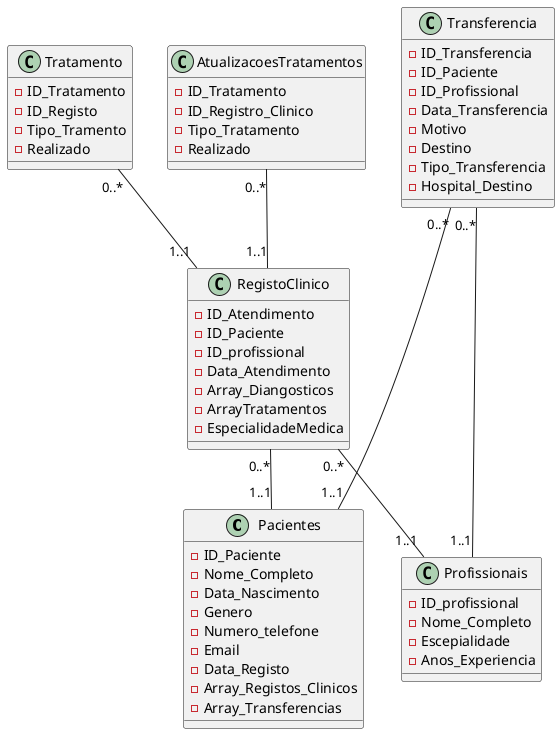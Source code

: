 @startuml ModelacoaBD

/'Neste caso nao será necessario todos os dados do registo
clinicos no paciente apenas o ID, data e secalhar
o que diz que tem uma condição Crónica de ativa

Se calhar até no final nem é preciso ter armazenado os 
registos clinicos e só preciso sim fazer o lookup e depois
fazer um addField, que dependendo dos registos Clinicos
que ele tem é adicionado o tipo de paciente que ele tem
'/
class Pacientes {
    - ID_Paciente
    - Nome_Completo
    - Data_Nascimento
    - Genero 
    - Numero_telefone
    - Email
    - Data_Registo
    - Array_Registos_Clinicos
    - Array_Transferencias
}

class Profissionais {
    - ID_profissional
    - Nome_Completo
    - Escepialidade
    - Anos_Experiencia
}

/'
 O array de diagnosticos possui estes dados:
 - Tipo_Diagnostico
 - Codigo_CID10
 - Descricao_Diagnostico'/
class RegistoClinico {
    - ID_Atendimento
    - ID_Paciente
    - ID_profissional
    - Data_Atendimento
    - Array_Diangosticos
    - ArrayTratamentos
    - EspecialidadeMedica
}

RegistoClinico "0..*" -- "1..1" Pacientes
RegistoClinico "0..*" -- "1..1" Profissionais

/'Os Registos clinicos fomos buscar 
atraces da conexão entre as transferencias
e registos clinicosm pois ambos têm o 
campo ID_Paciente'/

/'O Array de Registos clinicos vai ter
apenas os registos clinicos que obdecem
ao que e pedido no xml'/
class Transferencia {
    - ID_Transferencia
    - ID_Paciente
    - ID_Profissional
    - Data_Transferencia
    - Motivo 
    - Destino 
    - Tipo_Transferencia
    - Hospital_Destino 
}

Transferencia "0..*" --- "1..1" Pacientes
Transferencia "0..*" --- "1..1" Profissionais

class Tratamento {
    - ID_Tratamento 
    - ID_Registo
    - Tipo_Tramento 
    - Realizado 
}

Tratamento "0..*" -- "1..1" RegistoClinico

class AtualizacoesTratamentos {
    - ID_Tratamento
    - ID_Registro_Clinico
    - Tipo_Tratamento
    - Realizado
}

AtualizacoesTratamentos "0..*" -- "1..1" RegistoClinico

@enduml